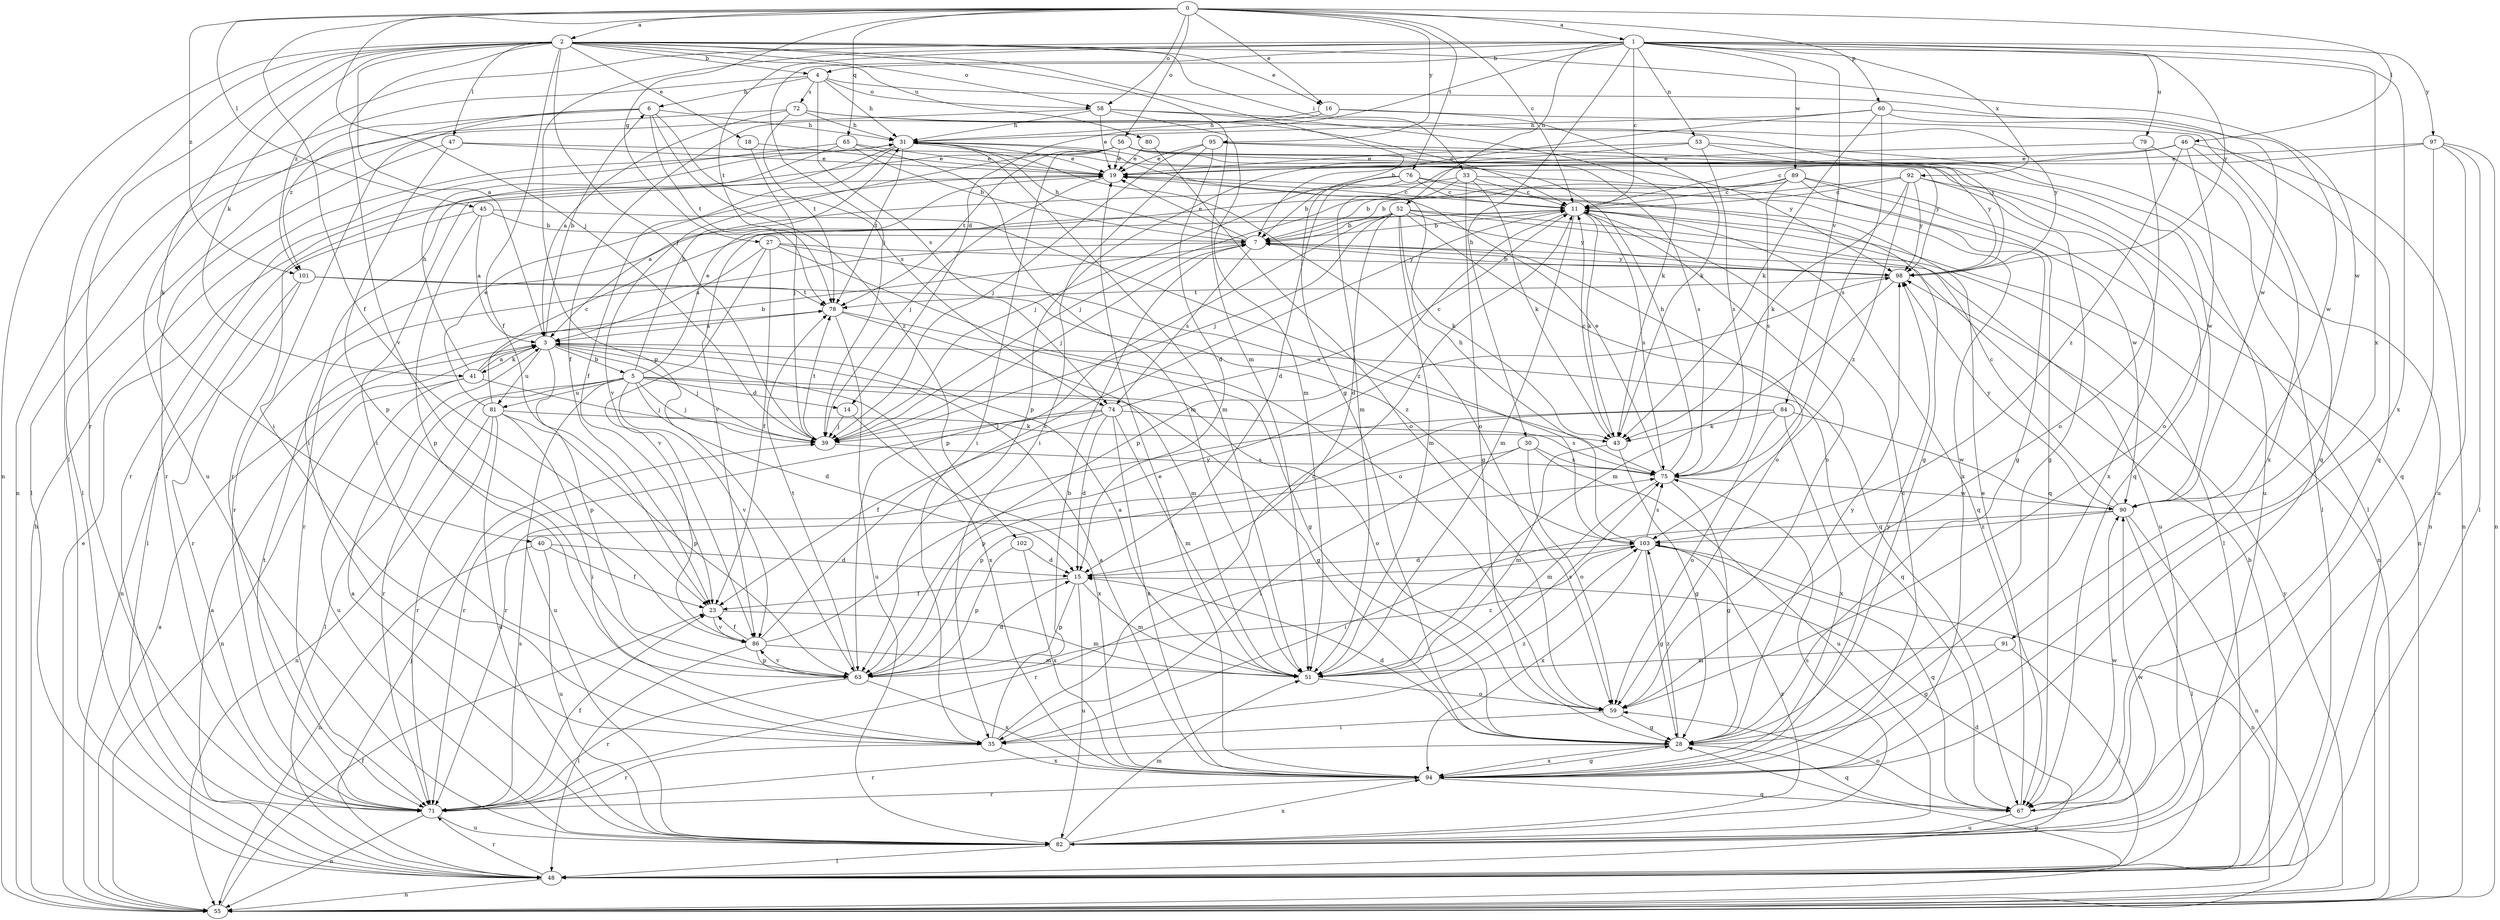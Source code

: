 strict digraph  {
0;
1;
2;
3;
4;
5;
6;
7;
11;
14;
15;
16;
18;
19;
23;
27;
28;
30;
31;
33;
35;
39;
40;
41;
43;
45;
46;
47;
48;
51;
52;
53;
55;
56;
58;
59;
60;
63;
65;
67;
71;
72;
74;
75;
76;
78;
79;
80;
81;
82;
84;
86;
89;
90;
91;
92;
94;
95;
97;
98;
101;
102;
103;
0 -> 1  [label=a];
0 -> 2  [label=a];
0 -> 11  [label=c];
0 -> 16  [label=e];
0 -> 23  [label=f];
0 -> 27  [label=g];
0 -> 39  [label=j];
0 -> 45  [label=l];
0 -> 46  [label=l];
0 -> 56  [label=o];
0 -> 58  [label=o];
0 -> 60  [label=p];
0 -> 65  [label=q];
0 -> 76  [label=t];
0 -> 95  [label=y];
0 -> 101  [label=z];
1 -> 4  [label=b];
1 -> 11  [label=c];
1 -> 14  [label=d];
1 -> 30  [label=h];
1 -> 39  [label=j];
1 -> 52  [label=n];
1 -> 53  [label=n];
1 -> 63  [label=p];
1 -> 78  [label=t];
1 -> 79  [label=u];
1 -> 84  [label=v];
1 -> 89  [label=w];
1 -> 91  [label=x];
1 -> 92  [label=x];
1 -> 94  [label=x];
1 -> 97  [label=y];
1 -> 98  [label=y];
1 -> 101  [label=z];
2 -> 3  [label=a];
2 -> 4  [label=b];
2 -> 16  [label=e];
2 -> 18  [label=e];
2 -> 23  [label=f];
2 -> 28  [label=g];
2 -> 33  [label=i];
2 -> 39  [label=j];
2 -> 40  [label=k];
2 -> 41  [label=k];
2 -> 47  [label=l];
2 -> 48  [label=l];
2 -> 51  [label=m];
2 -> 55  [label=n];
2 -> 58  [label=o];
2 -> 71  [label=r];
2 -> 80  [label=u];
2 -> 86  [label=v];
2 -> 90  [label=w];
3 -> 5  [label=b];
3 -> 6  [label=b];
3 -> 39  [label=j];
3 -> 41  [label=k];
3 -> 63  [label=p];
3 -> 67  [label=q];
3 -> 81  [label=u];
3 -> 94  [label=x];
4 -> 6  [label=b];
4 -> 31  [label=h];
4 -> 55  [label=n];
4 -> 58  [label=o];
4 -> 72  [label=s];
4 -> 74  [label=s];
4 -> 90  [label=w];
5 -> 14  [label=d];
5 -> 15  [label=d];
5 -> 19  [label=e];
5 -> 28  [label=g];
5 -> 31  [label=h];
5 -> 39  [label=j];
5 -> 48  [label=l];
5 -> 59  [label=o];
5 -> 71  [label=r];
5 -> 81  [label=u];
5 -> 82  [label=u];
5 -> 86  [label=v];
6 -> 31  [label=h];
6 -> 35  [label=i];
6 -> 74  [label=s];
6 -> 78  [label=t];
6 -> 82  [label=u];
6 -> 101  [label=z];
6 -> 102  [label=z];
7 -> 19  [label=e];
7 -> 31  [label=h];
7 -> 39  [label=j];
7 -> 67  [label=q];
7 -> 71  [label=r];
7 -> 74  [label=s];
7 -> 98  [label=y];
11 -> 7  [label=b];
11 -> 43  [label=k];
11 -> 51  [label=m];
11 -> 55  [label=n];
11 -> 59  [label=o];
11 -> 63  [label=p];
11 -> 67  [label=q];
11 -> 71  [label=r];
11 -> 75  [label=s];
14 -> 39  [label=j];
14 -> 94  [label=x];
15 -> 23  [label=f];
15 -> 51  [label=m];
15 -> 63  [label=p];
15 -> 82  [label=u];
16 -> 23  [label=f];
16 -> 31  [label=h];
16 -> 43  [label=k];
16 -> 67  [label=q];
18 -> 19  [label=e];
18 -> 39  [label=j];
19 -> 11  [label=c];
19 -> 39  [label=j];
23 -> 51  [label=m];
23 -> 86  [label=v];
27 -> 3  [label=a];
27 -> 23  [label=f];
27 -> 59  [label=o];
27 -> 75  [label=s];
27 -> 86  [label=v];
27 -> 98  [label=y];
28 -> 15  [label=d];
28 -> 67  [label=q];
28 -> 71  [label=r];
28 -> 94  [label=x];
28 -> 98  [label=y];
28 -> 103  [label=z];
30 -> 35  [label=i];
30 -> 59  [label=o];
30 -> 63  [label=p];
30 -> 75  [label=s];
30 -> 82  [label=u];
31 -> 19  [label=e];
31 -> 23  [label=f];
31 -> 35  [label=i];
31 -> 51  [label=m];
31 -> 59  [label=o];
31 -> 78  [label=t];
33 -> 3  [label=a];
33 -> 11  [label=c];
33 -> 28  [label=g];
33 -> 39  [label=j];
33 -> 43  [label=k];
33 -> 90  [label=w];
35 -> 7  [label=b];
35 -> 11  [label=c];
35 -> 71  [label=r];
35 -> 94  [label=x];
35 -> 103  [label=z];
39 -> 75  [label=s];
39 -> 78  [label=t];
40 -> 15  [label=d];
40 -> 23  [label=f];
40 -> 55  [label=n];
40 -> 82  [label=u];
41 -> 3  [label=a];
41 -> 7  [label=b];
41 -> 31  [label=h];
41 -> 39  [label=j];
41 -> 55  [label=n];
41 -> 82  [label=u];
43 -> 11  [label=c];
43 -> 28  [label=g];
43 -> 51  [label=m];
45 -> 3  [label=a];
45 -> 7  [label=b];
45 -> 48  [label=l];
45 -> 63  [label=p];
45 -> 103  [label=z];
46 -> 19  [label=e];
46 -> 51  [label=m];
46 -> 55  [label=n];
46 -> 59  [label=o];
46 -> 94  [label=x];
46 -> 103  [label=z];
47 -> 19  [label=e];
47 -> 63  [label=p];
47 -> 71  [label=r];
47 -> 98  [label=y];
48 -> 3  [label=a];
48 -> 7  [label=b];
48 -> 15  [label=d];
48 -> 39  [label=j];
48 -> 55  [label=n];
48 -> 71  [label=r];
51 -> 3  [label=a];
51 -> 59  [label=o];
51 -> 75  [label=s];
52 -> 7  [label=b];
52 -> 15  [label=d];
52 -> 39  [label=j];
52 -> 43  [label=k];
52 -> 48  [label=l];
52 -> 51  [label=m];
52 -> 59  [label=o];
52 -> 63  [label=p];
52 -> 82  [label=u];
52 -> 98  [label=y];
53 -> 19  [label=e];
53 -> 55  [label=n];
53 -> 63  [label=p];
53 -> 75  [label=s];
53 -> 98  [label=y];
55 -> 3  [label=a];
55 -> 19  [label=e];
55 -> 23  [label=f];
55 -> 28  [label=g];
55 -> 31  [label=h];
55 -> 98  [label=y];
56 -> 19  [label=e];
56 -> 35  [label=i];
56 -> 48  [label=l];
56 -> 67  [label=q];
56 -> 71  [label=r];
56 -> 75  [label=s];
56 -> 78  [label=t];
56 -> 86  [label=v];
56 -> 98  [label=y];
58 -> 19  [label=e];
58 -> 31  [label=h];
58 -> 43  [label=k];
58 -> 48  [label=l];
58 -> 51  [label=m];
58 -> 98  [label=y];
59 -> 28  [label=g];
59 -> 35  [label=i];
60 -> 7  [label=b];
60 -> 31  [label=h];
60 -> 43  [label=k];
60 -> 67  [label=q];
60 -> 75  [label=s];
60 -> 90  [label=w];
63 -> 15  [label=d];
63 -> 71  [label=r];
63 -> 78  [label=t];
63 -> 86  [label=v];
63 -> 94  [label=x];
63 -> 103  [label=z];
65 -> 7  [label=b];
65 -> 19  [label=e];
65 -> 35  [label=i];
65 -> 51  [label=m];
65 -> 71  [label=r];
67 -> 19  [label=e];
67 -> 59  [label=o];
67 -> 82  [label=u];
67 -> 90  [label=w];
71 -> 23  [label=f];
71 -> 55  [label=n];
71 -> 75  [label=s];
71 -> 78  [label=t];
71 -> 82  [label=u];
72 -> 3  [label=a];
72 -> 11  [label=c];
72 -> 31  [label=h];
72 -> 48  [label=l];
72 -> 78  [label=t];
72 -> 98  [label=y];
74 -> 11  [label=c];
74 -> 15  [label=d];
74 -> 23  [label=f];
74 -> 39  [label=j];
74 -> 51  [label=m];
74 -> 71  [label=r];
74 -> 75  [label=s];
74 -> 94  [label=x];
75 -> 19  [label=e];
75 -> 28  [label=g];
75 -> 31  [label=h];
75 -> 51  [label=m];
75 -> 90  [label=w];
76 -> 7  [label=b];
76 -> 11  [label=c];
76 -> 15  [label=d];
76 -> 28  [label=g];
76 -> 39  [label=j];
76 -> 94  [label=x];
78 -> 3  [label=a];
78 -> 28  [label=g];
78 -> 51  [label=m];
78 -> 82  [label=u];
79 -> 19  [label=e];
79 -> 48  [label=l];
79 -> 59  [label=o];
80 -> 19  [label=e];
80 -> 59  [label=o];
81 -> 11  [label=c];
81 -> 19  [label=e];
81 -> 35  [label=i];
81 -> 43  [label=k];
81 -> 55  [label=n];
81 -> 63  [label=p];
81 -> 71  [label=r];
81 -> 82  [label=u];
82 -> 3  [label=a];
82 -> 48  [label=l];
82 -> 51  [label=m];
82 -> 75  [label=s];
82 -> 90  [label=w];
82 -> 94  [label=x];
82 -> 103  [label=z];
84 -> 43  [label=k];
84 -> 59  [label=o];
84 -> 63  [label=p];
84 -> 71  [label=r];
84 -> 90  [label=w];
84 -> 94  [label=x];
86 -> 11  [label=c];
86 -> 23  [label=f];
86 -> 48  [label=l];
86 -> 51  [label=m];
86 -> 63  [label=p];
86 -> 98  [label=y];
89 -> 7  [label=b];
89 -> 11  [label=c];
89 -> 28  [label=g];
89 -> 55  [label=n];
89 -> 67  [label=q];
89 -> 75  [label=s];
89 -> 86  [label=v];
90 -> 11  [label=c];
90 -> 35  [label=i];
90 -> 48  [label=l];
90 -> 55  [label=n];
90 -> 98  [label=y];
90 -> 103  [label=z];
91 -> 28  [label=g];
91 -> 48  [label=l];
91 -> 51  [label=m];
92 -> 7  [label=b];
92 -> 11  [label=c];
92 -> 28  [label=g];
92 -> 43  [label=k];
92 -> 94  [label=x];
92 -> 98  [label=y];
92 -> 103  [label=z];
94 -> 3  [label=a];
94 -> 11  [label=c];
94 -> 19  [label=e];
94 -> 28  [label=g];
94 -> 67  [label=q];
94 -> 71  [label=r];
94 -> 98  [label=y];
95 -> 15  [label=d];
95 -> 19  [label=e];
95 -> 35  [label=i];
95 -> 39  [label=j];
95 -> 82  [label=u];
95 -> 90  [label=w];
97 -> 11  [label=c];
97 -> 19  [label=e];
97 -> 48  [label=l];
97 -> 55  [label=n];
97 -> 67  [label=q];
97 -> 82  [label=u];
98 -> 7  [label=b];
98 -> 51  [label=m];
98 -> 78  [label=t];
101 -> 55  [label=n];
101 -> 71  [label=r];
101 -> 78  [label=t];
101 -> 103  [label=z];
102 -> 15  [label=d];
102 -> 63  [label=p];
102 -> 94  [label=x];
103 -> 15  [label=d];
103 -> 28  [label=g];
103 -> 31  [label=h];
103 -> 55  [label=n];
103 -> 67  [label=q];
103 -> 71  [label=r];
103 -> 75  [label=s];
103 -> 94  [label=x];
}
